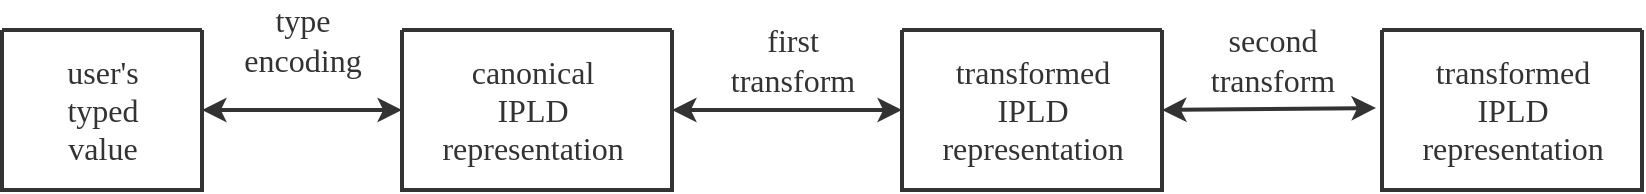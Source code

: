 <mxfile>
    <diagram id="IcrhDsGKaOIWhn6cEPn7" name="Page-1">
        <mxGraphModel dx="701" dy="687" grid="1" gridSize="10" guides="1" tooltips="1" connect="1" arrows="1" fold="1" page="1" pageScale="1" pageWidth="850" pageHeight="1100" math="0" shadow="0">
            <root>
                <mxCell id="0"/>
                <mxCell id="1" parent="0"/>
                <mxCell id="8" style="edgeStyle=none;html=1;exitX=1;exitY=0.5;exitDx=0;exitDy=0;entryX=0;entryY=0.5;entryDx=0;entryDy=0;fontFamily=Verdana;fontSize=16;fontColor=#333333;strokeWidth=2;strokeColor=#333333;startArrow=classic;startFill=1;" parent="1" source="2" target="4" edge="1">
                    <mxGeometry relative="1" as="geometry"/>
                </mxCell>
                <mxCell id="2" value="" style="swimlane;startSize=0;strokeWidth=2;strokeColor=#333333;" parent="1" vertex="1">
                    <mxGeometry x="40" y="435" width="100" height="80" as="geometry"/>
                </mxCell>
                <mxCell id="3" value="&lt;font color=&quot;#333333&quot; face=&quot;Verdana&quot;&gt;&lt;span style=&quot;font-size: 16px&quot;&gt;user's&lt;br&gt;typed&lt;br&gt;value&lt;/span&gt;&lt;/font&gt;" style="text;html=1;align=center;verticalAlign=middle;resizable=0;points=[];autosize=1;strokeColor=none;fillColor=none;" parent="2" vertex="1">
                    <mxGeometry x="20" y="15" width="60" height="50" as="geometry"/>
                </mxCell>
                <mxCell id="4" value="" style="swimlane;startSize=0;strokeWidth=2;strokeColor=#333333;" parent="1" vertex="1">
                    <mxGeometry x="240" y="435" width="135" height="80" as="geometry"/>
                </mxCell>
                <mxCell id="5" value="&lt;font color=&quot;#333333&quot; face=&quot;Verdana&quot;&gt;&lt;span style=&quot;font-size: 16px&quot;&gt;canonical&lt;br&gt;IPLD&lt;br&gt;representation&lt;/span&gt;&lt;/font&gt;" style="text;html=1;align=center;verticalAlign=middle;resizable=0;points=[];autosize=1;strokeColor=none;fillColor=none;" parent="4" vertex="1">
                    <mxGeometry y="15" width="130" height="50" as="geometry"/>
                </mxCell>
                <mxCell id="11" value="&lt;font color=&quot;#333333&quot; face=&quot;Verdana&quot;&gt;&lt;span style=&quot;font-size: 16px&quot;&gt;type&lt;br&gt;encoding&lt;/span&gt;&lt;/font&gt;" style="text;html=1;align=center;verticalAlign=middle;resizable=0;points=[];autosize=1;strokeColor=none;fillColor=none;" parent="1" vertex="1">
                    <mxGeometry x="145" y="420" width="90" height="40" as="geometry"/>
                </mxCell>
                <mxCell id="12" value="" style="swimlane;startSize=0;strokeWidth=2;strokeColor=#333333;" parent="1" vertex="1">
                    <mxGeometry x="490" y="435" width="130" height="80" as="geometry"/>
                </mxCell>
                <mxCell id="13" value="&lt;font color=&quot;#333333&quot; face=&quot;Verdana&quot;&gt;&lt;span style=&quot;font-size: 16px&quot;&gt;transformed&lt;br&gt;IPLD&lt;br&gt;representation&lt;/span&gt;&lt;/font&gt;" style="text;html=1;align=center;verticalAlign=middle;resizable=0;points=[];autosize=1;strokeColor=none;fillColor=none;" parent="12" vertex="1">
                    <mxGeometry y="15" width="130" height="50" as="geometry"/>
                </mxCell>
                <mxCell id="14" style="edgeStyle=none;html=1;exitX=1;exitY=0.5;exitDx=0;exitDy=0;fontFamily=Verdana;fontSize=16;fontColor=#333333;strokeWidth=2;strokeColor=#333333;entryX=0;entryY=0.5;entryDx=0;entryDy=0;startArrow=classic;startFill=1;" parent="1" source="4" target="12" edge="1">
                    <mxGeometry relative="1" as="geometry">
                        <mxPoint x="150" y="485" as="sourcePoint"/>
                        <mxPoint x="450" y="485" as="targetPoint"/>
                    </mxGeometry>
                </mxCell>
                <mxCell id="15" value="&lt;font color=&quot;#333333&quot; face=&quot;Verdana&quot;&gt;&lt;span style=&quot;font-size: 16px&quot;&gt;first&lt;br&gt;transform&lt;/span&gt;&lt;/font&gt;" style="text;html=1;align=center;verticalAlign=middle;resizable=0;points=[];autosize=1;strokeColor=none;fillColor=none;" parent="1" vertex="1">
                    <mxGeometry x="390" y="430" width="90" height="40" as="geometry"/>
                </mxCell>
                <mxCell id="18" value="" style="swimlane;startSize=0;strokeWidth=2;strokeColor=#333333;" parent="1" vertex="1">
                    <mxGeometry x="730" y="435" width="130" height="80" as="geometry"/>
                </mxCell>
                <mxCell id="19" value="&lt;font color=&quot;#333333&quot; face=&quot;Verdana&quot;&gt;&lt;span style=&quot;font-size: 16px&quot;&gt;transformed&lt;br&gt;IPLD&lt;br&gt;representation&lt;/span&gt;&lt;/font&gt;" style="text;html=1;align=center;verticalAlign=middle;resizable=0;points=[];autosize=1;strokeColor=none;fillColor=none;" parent="18" vertex="1">
                    <mxGeometry y="15" width="130" height="50" as="geometry"/>
                </mxCell>
                <mxCell id="20" value="&lt;font color=&quot;#333333&quot; face=&quot;Verdana&quot;&gt;&lt;span style=&quot;font-size: 16px&quot;&gt;second&lt;br&gt;transform&lt;/span&gt;&lt;/font&gt;" style="text;html=1;align=center;verticalAlign=middle;resizable=0;points=[];autosize=1;strokeColor=none;fillColor=none;" parent="1" vertex="1">
                    <mxGeometry x="630" y="430" width="90" height="40" as="geometry"/>
                </mxCell>
                <mxCell id="21" style="edgeStyle=none;html=1;fontFamily=Verdana;fontSize=16;fontColor=#333333;strokeWidth=2;strokeColor=#333333;entryX=-0.023;entryY=0.48;entryDx=0;entryDy=0;entryPerimeter=0;exitX=1;exitY=0.5;exitDx=0;exitDy=0;startArrow=classic;startFill=1;" parent="1" source="12" target="19" edge="1">
                    <mxGeometry relative="1" as="geometry">
                        <mxPoint x="650" y="530" as="sourcePoint"/>
                        <mxPoint x="720" y="475" as="targetPoint"/>
                    </mxGeometry>
                </mxCell>
            </root>
        </mxGraphModel>
    </diagram>
</mxfile>